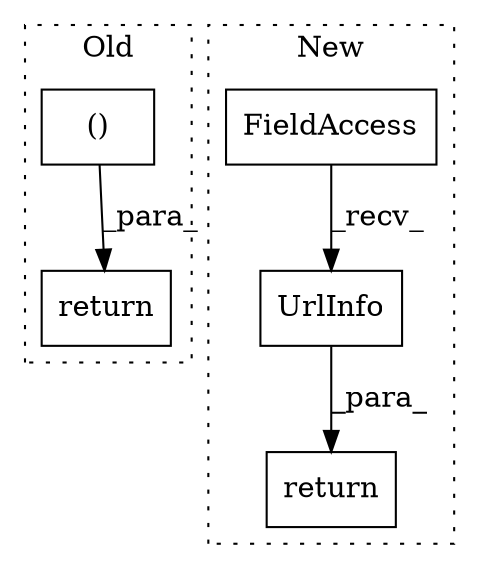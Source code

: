 digraph G {
subgraph cluster0 {
1 [label="()" a="106" s="4616" l="26" shape="box"];
4 [label="return" a="41" s="4604" l="12" shape="box"];
label = "Old";
style="dotted";
}
subgraph cluster1 {
2 [label="UrlInfo" a="32" s="4922,4944" l="8,1" shape="box"];
3 [label="FieldAccess" a="22" s="4878" l="19" shape="box"];
5 [label="return" a="41" s="4871" l="7" shape="box"];
label = "New";
style="dotted";
}
1 -> 4 [label="_para_"];
2 -> 5 [label="_para_"];
3 -> 2 [label="_recv_"];
}